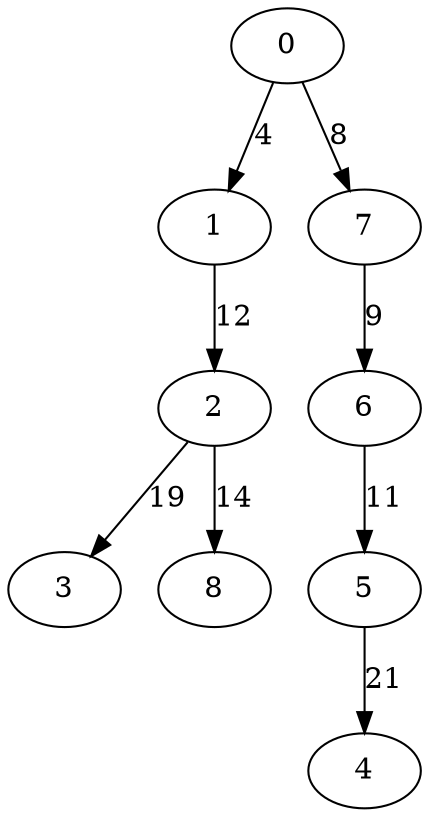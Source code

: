 digraph G {
    0 -> 1 [label=4];
    1 -> 2 [label=12];
    2 -> 3 [label=19];
    5 -> 4 [label=21];
    6 -> 5 [label=11];
    7 -> 6 [label=9];
    0 -> 7 [label=8];
    2 -> 8 [label=14];
}
